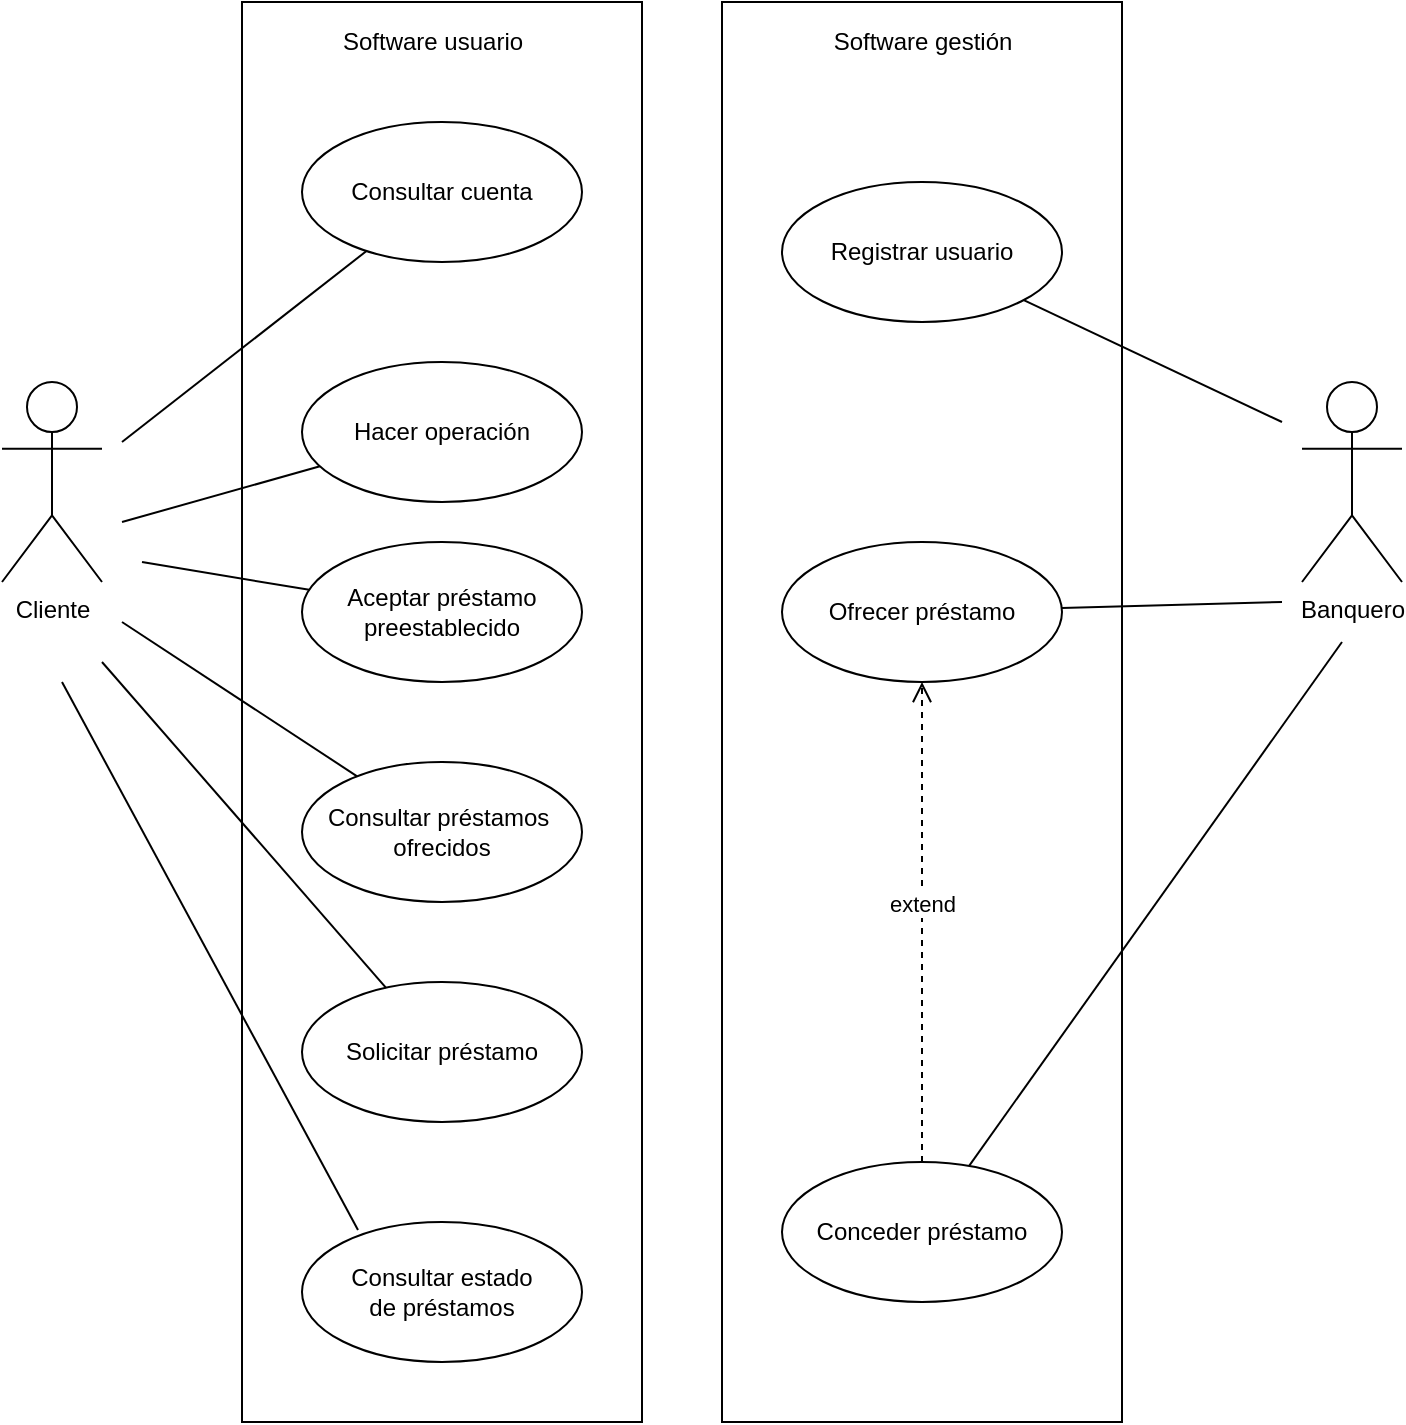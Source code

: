 <mxfile version="19.0.2" type="device"><diagram id="sTKVyPa5NhpESqHS8CUL" name="Página-1"><mxGraphModel dx="722" dy="865" grid="1" gridSize="10" guides="1" tooltips="1" connect="1" arrows="1" fold="1" page="1" pageScale="1" pageWidth="827" pageHeight="1169" math="0" shadow="0"><root><mxCell id="0"/><mxCell id="1" parent="0"/><mxCell id="GAmACF7thKvFgMLaC01K-19" value="" style="rounded=0;whiteSpace=wrap;html=1;direction=south;fillColor=none;" parent="1" vertex="1"><mxGeometry x="160" y="90" width="200" height="710" as="geometry"/></mxCell><mxCell id="GAmACF7thKvFgMLaC01K-1" value="Cliente" style="shape=umlActor;verticalLabelPosition=bottom;verticalAlign=top;html=1;" parent="1" vertex="1"><mxGeometry x="40" y="280" width="50" height="100" as="geometry"/></mxCell><mxCell id="GAmACF7thKvFgMLaC01K-4" value="" style="rounded=0;whiteSpace=wrap;html=1;direction=south;fillColor=none;" parent="1" vertex="1"><mxGeometry x="400" y="90" width="200" height="710" as="geometry"/></mxCell><mxCell id="GAmACF7thKvFgMLaC01K-5" value="Banquero" style="shape=umlActor;verticalLabelPosition=bottom;verticalAlign=top;html=1;" parent="1" vertex="1"><mxGeometry x="690" y="280" width="50" height="100" as="geometry"/></mxCell><mxCell id="GAmACF7thKvFgMLaC01K-6" value="Software usuario" style="text;html=1;align=center;verticalAlign=middle;resizable=0;points=[];autosize=1;strokeColor=none;fillColor=none;" parent="1" vertex="1"><mxGeometry x="200.01" y="100" width="110" height="20" as="geometry"/></mxCell><mxCell id="GAmACF7thKvFgMLaC01K-7" value="Software gestión" style="text;html=1;align=center;verticalAlign=middle;resizable=0;points=[];autosize=1;strokeColor=none;fillColor=none;" parent="1" vertex="1"><mxGeometry x="450" y="100" width="100" height="20" as="geometry"/></mxCell><mxCell id="GAmACF7thKvFgMLaC01K-9" value="Consultar cuenta" style="ellipse;whiteSpace=wrap;html=1;strokeColor=default;fillColor=none;" parent="1" vertex="1"><mxGeometry x="190" y="150" width="140" height="70" as="geometry"/></mxCell><mxCell id="GAmACF7thKvFgMLaC01K-10" value="Hacer operación" style="ellipse;whiteSpace=wrap;html=1;strokeColor=default;fillColor=none;" parent="1" vertex="1"><mxGeometry x="190" y="270" width="140" height="70" as="geometry"/></mxCell><mxCell id="GAmACF7thKvFgMLaC01K-11" value="Consultar préstamos&amp;nbsp;&lt;br&gt;ofrecidos" style="ellipse;whiteSpace=wrap;html=1;strokeColor=default;fillColor=none;" parent="1" vertex="1"><mxGeometry x="190" y="470" width="140" height="70" as="geometry"/></mxCell><mxCell id="GAmACF7thKvFgMLaC01K-12" value="Solicitar préstamo" style="ellipse;whiteSpace=wrap;html=1;strokeColor=default;fillColor=none;" parent="1" vertex="1"><mxGeometry x="190" y="580" width="140" height="70" as="geometry"/></mxCell><mxCell id="GAmACF7thKvFgMLaC01K-13" value="Consultar estado&lt;br&gt;de préstamos" style="ellipse;whiteSpace=wrap;html=1;strokeColor=default;fillColor=none;" parent="1" vertex="1"><mxGeometry x="190" y="700" width="140" height="70" as="geometry"/></mxCell><mxCell id="GAmACF7thKvFgMLaC01K-14" value="Registrar usuario" style="ellipse;whiteSpace=wrap;html=1;strokeColor=default;fillColor=none;" parent="1" vertex="1"><mxGeometry x="430" y="180" width="140" height="70" as="geometry"/></mxCell><mxCell id="GAmACF7thKvFgMLaC01K-16" value="Ofrecer préstamo" style="ellipse;whiteSpace=wrap;html=1;strokeColor=default;fillColor=none;" parent="1" vertex="1"><mxGeometry x="430" y="360" width="140" height="70" as="geometry"/></mxCell><mxCell id="GAmACF7thKvFgMLaC01K-17" value="Conceder préstamo" style="ellipse;whiteSpace=wrap;html=1;strokeColor=default;fillColor=none;" parent="1" vertex="1"><mxGeometry x="430" y="670" width="140" height="70" as="geometry"/></mxCell><mxCell id="GAmACF7thKvFgMLaC01K-22" value="" style="endArrow=none;html=1;rounded=0;" parent="1" target="GAmACF7thKvFgMLaC01K-9" edge="1"><mxGeometry width="50" height="50" relative="1" as="geometry"><mxPoint x="100" y="310" as="sourcePoint"/><mxPoint x="200" y="175" as="targetPoint"/></mxGeometry></mxCell><mxCell id="GAmACF7thKvFgMLaC01K-23" value="" style="endArrow=none;html=1;rounded=0;" parent="1" target="GAmACF7thKvFgMLaC01K-10" edge="1"><mxGeometry width="50" height="50" relative="1" as="geometry"><mxPoint x="100" y="350" as="sourcePoint"/><mxPoint x="210" y="185" as="targetPoint"/></mxGeometry></mxCell><mxCell id="GAmACF7thKvFgMLaC01K-24" value="" style="endArrow=none;html=1;rounded=0;" parent="1" target="GAmACF7thKvFgMLaC01K-11" edge="1"><mxGeometry width="50" height="50" relative="1" as="geometry"><mxPoint x="100" y="400" as="sourcePoint"/><mxPoint x="220" y="195" as="targetPoint"/></mxGeometry></mxCell><mxCell id="GAmACF7thKvFgMLaC01K-25" value="" style="endArrow=none;html=1;rounded=0;" parent="1" target="GAmACF7thKvFgMLaC01K-12" edge="1"><mxGeometry width="50" height="50" relative="1" as="geometry"><mxPoint x="90" y="420" as="sourcePoint"/><mxPoint x="230" y="205" as="targetPoint"/></mxGeometry></mxCell><mxCell id="GAmACF7thKvFgMLaC01K-26" value="" style="endArrow=none;html=1;rounded=0;entryX=0.2;entryY=0.057;entryDx=0;entryDy=0;entryPerimeter=0;" parent="1" target="GAmACF7thKvFgMLaC01K-13" edge="1"><mxGeometry width="50" height="50" relative="1" as="geometry"><mxPoint x="70" y="430" as="sourcePoint"/><mxPoint x="240" y="215" as="targetPoint"/></mxGeometry></mxCell><mxCell id="GAmACF7thKvFgMLaC01K-28" value="" style="endArrow=none;html=1;rounded=0;" parent="1" target="GAmACF7thKvFgMLaC01K-14" edge="1"><mxGeometry width="50" height="50" relative="1" as="geometry"><mxPoint x="680" y="300" as="sourcePoint"/><mxPoint x="250" y="225" as="targetPoint"/></mxGeometry></mxCell><mxCell id="GAmACF7thKvFgMLaC01K-31" value="" style="endArrow=none;html=1;rounded=0;" parent="1" target="GAmACF7thKvFgMLaC01K-16" edge="1"><mxGeometry width="50" height="50" relative="1" as="geometry"><mxPoint x="680" y="390" as="sourcePoint"/><mxPoint x="566.938" y="224.73" as="targetPoint"/></mxGeometry></mxCell><mxCell id="GAmACF7thKvFgMLaC01K-32" value="" style="endArrow=none;html=1;rounded=0;" parent="1" target="GAmACF7thKvFgMLaC01K-17" edge="1"><mxGeometry width="50" height="50" relative="1" as="geometry"><mxPoint x="710" y="410" as="sourcePoint"/><mxPoint x="576.938" y="234.73" as="targetPoint"/></mxGeometry></mxCell><mxCell id="GAmACF7thKvFgMLaC01K-34" value="extend" style="html=1;verticalAlign=bottom;endArrow=open;dashed=1;endSize=8;rounded=0;entryX=0.5;entryY=1;entryDx=0;entryDy=0;" parent="1" source="GAmACF7thKvFgMLaC01K-17" target="GAmACF7thKvFgMLaC01K-16" edge="1"><mxGeometry relative="1" as="geometry"><mxPoint x="450" y="430" as="sourcePoint"/><mxPoint x="370" y="430" as="targetPoint"/></mxGeometry></mxCell><mxCell id="FUlUdsRLXYBFB0Zd96bY-1" value="Aceptar préstamo preestablecido" style="ellipse;whiteSpace=wrap;html=1;strokeColor=default;fillColor=none;" parent="1" vertex="1"><mxGeometry x="190" y="360" width="140" height="70" as="geometry"/></mxCell><mxCell id="FUlUdsRLXYBFB0Zd96bY-2" value="" style="endArrow=none;html=1;rounded=0;" parent="1" target="FUlUdsRLXYBFB0Zd96bY-1" edge="1"><mxGeometry width="50" height="50" relative="1" as="geometry"><mxPoint x="110" y="370" as="sourcePoint"/><mxPoint x="208.99" y="332.159" as="targetPoint"/></mxGeometry></mxCell></root></mxGraphModel></diagram></mxfile>